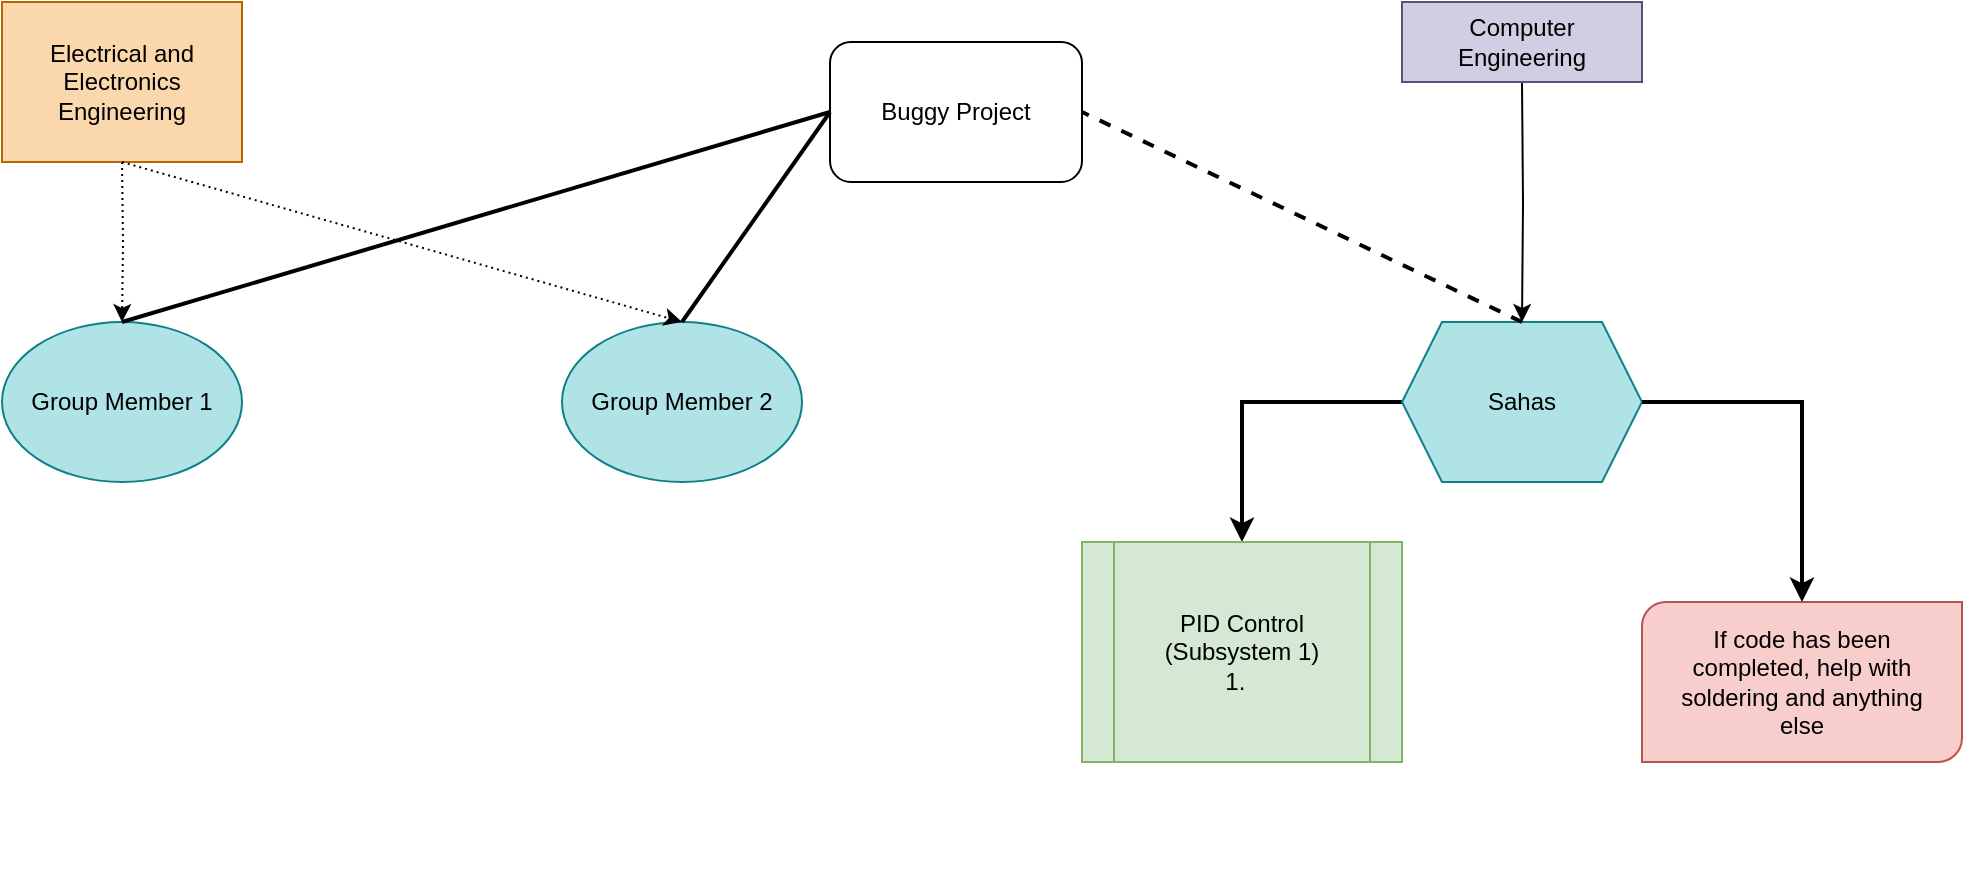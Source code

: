 <mxfile version="26.0.10">
  <diagram name="Page-1" id="J4CJnYwnqYzhdIzYwqaj">
    <mxGraphModel dx="2220" dy="744" grid="1" gridSize="10" guides="1" tooltips="1" connect="1" arrows="1" fold="1" page="1" pageScale="1" pageWidth="827" pageHeight="1169" math="0" shadow="0">
      <root>
        <mxCell id="0" />
        <mxCell id="1" parent="0" />
        <mxCell id="t-zZ-C6quUxlDi69plBM-1" value="Buggy Project" style="rounded=1;whiteSpace=wrap;html=1;" parent="1" vertex="1">
          <mxGeometry x="354" y="80" width="126" height="70" as="geometry" />
        </mxCell>
        <mxCell id="t-zZ-C6quUxlDi69plBM-2" value="Group Member 1" style="ellipse;whiteSpace=wrap;html=1;fillColor=#b0e3e6;strokeColor=#0e8088;" parent="1" vertex="1">
          <mxGeometry x="-60" y="220" width="120" height="80" as="geometry" />
        </mxCell>
        <mxCell id="t-zZ-C6quUxlDi69plBM-3" value="Group Member 2" style="ellipse;whiteSpace=wrap;html=1;fillColor=#b0e3e6;strokeColor=#0e8088;" parent="1" vertex="1">
          <mxGeometry x="220" y="220" width="120" height="80" as="geometry" />
        </mxCell>
        <mxCell id="t-zZ-C6quUxlDi69plBM-25" style="edgeStyle=orthogonalEdgeStyle;rounded=0;orthogonalLoop=1;jettySize=auto;html=1;exitX=0;exitY=0.5;exitDx=0;exitDy=0;entryX=0.5;entryY=0;entryDx=0;entryDy=0;strokeWidth=2;" parent="1" source="t-zZ-C6quUxlDi69plBM-6" target="t-zZ-C6quUxlDi69plBM-35" edge="1">
          <mxGeometry relative="1" as="geometry">
            <mxPoint x="460" y="270" as="targetPoint" />
            <Array as="points">
              <mxPoint x="560" y="260" />
            </Array>
            <mxPoint x="640" y="230" as="sourcePoint" />
          </mxGeometry>
        </mxCell>
        <mxCell id="t-zZ-C6quUxlDi69plBM-6" value="Sahas" style="shape=hexagon;perimeter=hexagonPerimeter2;whiteSpace=wrap;html=1;fixedSize=1;fillColor=#b0e3e6;strokeColor=#0e8088;" parent="1" vertex="1">
          <mxGeometry x="640" y="220" width="120" height="80" as="geometry" />
        </mxCell>
        <mxCell id="t-zZ-C6quUxlDi69plBM-7" value="" style="endArrow=none;html=1;rounded=0;exitX=0.5;exitY=0;exitDx=0;exitDy=0;entryX=0;entryY=0.5;entryDx=0;entryDy=0;strokeWidth=2;" parent="1" source="t-zZ-C6quUxlDi69plBM-3" target="t-zZ-C6quUxlDi69plBM-1" edge="1">
          <mxGeometry width="50" height="50" relative="1" as="geometry">
            <mxPoint x="304" y="200" as="sourcePoint" />
            <mxPoint x="354" y="120" as="targetPoint" />
          </mxGeometry>
        </mxCell>
        <mxCell id="t-zZ-C6quUxlDi69plBM-8" value="" style="endArrow=none;html=1;rounded=0;exitX=0;exitY=0.5;exitDx=0;exitDy=0;entryX=0.5;entryY=0;entryDx=0;entryDy=0;strokeWidth=2;" parent="1" source="t-zZ-C6quUxlDi69plBM-1" target="t-zZ-C6quUxlDi69plBM-2" edge="1">
          <mxGeometry width="50" height="50" relative="1" as="geometry">
            <mxPoint x="390" y="260" as="sourcePoint" />
            <mxPoint x="390" y="310" as="targetPoint" />
          </mxGeometry>
        </mxCell>
        <mxCell id="t-zZ-C6quUxlDi69plBM-10" value="" style="endArrow=none;dashed=1;html=1;rounded=0;entryX=1;entryY=0.5;entryDx=0;entryDy=0;exitX=0.5;exitY=0;exitDx=0;exitDy=0;strokeWidth=2;" parent="1" source="t-zZ-C6quUxlDi69plBM-6" target="t-zZ-C6quUxlDi69plBM-1" edge="1">
          <mxGeometry width="50" height="50" relative="1" as="geometry">
            <mxPoint x="390" y="260" as="sourcePoint" />
            <mxPoint x="440" y="210" as="targetPoint" />
          </mxGeometry>
        </mxCell>
        <mxCell id="t-zZ-C6quUxlDi69plBM-35" value="&lt;div&gt;PID Control (Subsystem 1)&lt;/div&gt;&lt;div&gt;&lt;div&gt;1.&amp;nbsp;&amp;nbsp;&lt;/div&gt;&lt;/div&gt;" style="shape=process;whiteSpace=wrap;html=1;backgroundOutline=1;fillColor=#d5e8d4;strokeColor=#82b366;" parent="1" vertex="1">
          <mxGeometry x="480" y="330" width="160" height="110" as="geometry" />
        </mxCell>
        <mxCell id="t-zZ-C6quUxlDi69plBM-38" style="edgeStyle=orthogonalEdgeStyle;rounded=0;orthogonalLoop=1;jettySize=auto;html=1;exitX=0.5;exitY=1;exitDx=0;exitDy=0;" parent="1" edge="1">
          <mxGeometry relative="1" as="geometry">
            <mxPoint x="920" y="490" as="sourcePoint" />
            <mxPoint x="920" y="490" as="targetPoint" />
          </mxGeometry>
        </mxCell>
        <mxCell id="t-zZ-C6quUxlDi69plBM-43" value="" style="verticalLabelPosition=bottom;verticalAlign=top;html=1;shape=mxgraph.basic.diag_round_rect;dx=6;whiteSpace=wrap;fillColor=#f8cecc;strokeColor=#b85450;" parent="1" vertex="1">
          <mxGeometry x="760" y="360" width="160" height="80" as="geometry" />
        </mxCell>
        <mxCell id="t-zZ-C6quUxlDi69plBM-45" value="If code has been completed, help with soldering and anything else" style="text;html=1;align=center;verticalAlign=middle;whiteSpace=wrap;rounded=0;" parent="1" vertex="1">
          <mxGeometry x="770" y="370" width="140" height="60" as="geometry" />
        </mxCell>
        <mxCell id="t-zZ-C6quUxlDi69plBM-49" style="edgeStyle=orthogonalEdgeStyle;rounded=0;orthogonalLoop=1;jettySize=auto;html=1;exitX=0.5;exitY=1;exitDx=0;exitDy=0;entryX=0.5;entryY=0;entryDx=0;entryDy=0;" parent="1" target="t-zZ-C6quUxlDi69plBM-6" edge="1">
          <mxGeometry relative="1" as="geometry">
            <mxPoint x="780" y="220" as="targetPoint" />
            <mxPoint x="700.0" y="100" as="sourcePoint" />
          </mxGeometry>
        </mxCell>
        <mxCell id="t-zZ-C6quUxlDi69plBM-48" value="Computer Engineering" style="rounded=0;whiteSpace=wrap;html=1;fillColor=#d0cee2;strokeColor=#56517e;" parent="1" vertex="1">
          <mxGeometry x="640" y="60" width="120" height="40" as="geometry" />
        </mxCell>
        <mxCell id="t-zZ-C6quUxlDi69plBM-51" style="edgeStyle=orthogonalEdgeStyle;rounded=0;orthogonalLoop=1;jettySize=auto;html=1;exitX=0.5;exitY=1;exitDx=0;exitDy=0;dashed=1;dashPattern=1 2;" parent="1" target="t-zZ-C6quUxlDi69plBM-2" edge="1">
          <mxGeometry relative="1" as="geometry">
            <mxPoint y="140" as="sourcePoint" />
          </mxGeometry>
        </mxCell>
        <mxCell id="t-zZ-C6quUxlDi69plBM-50" value="Electrical and Electronics Engineering" style="rounded=0;whiteSpace=wrap;html=1;fillColor=#fad7ac;strokeColor=#b46504;" parent="1" vertex="1">
          <mxGeometry x="-60" y="60" width="120" height="80" as="geometry" />
        </mxCell>
        <mxCell id="t-zZ-C6quUxlDi69plBM-55" value="" style="endArrow=classic;startArrow=none;html=1;rounded=0;exitX=0.5;exitY=1;exitDx=0;exitDy=0;dashed=1;dashPattern=1 2;startFill=0;" parent="1" edge="1">
          <mxGeometry width="50" height="50" relative="1" as="geometry">
            <mxPoint y="140" as="sourcePoint" />
            <mxPoint x="280" y="220" as="targetPoint" />
          </mxGeometry>
        </mxCell>
        <mxCell id="lNO24yOVD0h_z-2jK7jt-5" style="edgeStyle=orthogonalEdgeStyle;rounded=0;orthogonalLoop=1;jettySize=auto;html=1;exitX=1;exitY=0.5;exitDx=0;exitDy=0;entryX=0.5;entryY=0;entryDx=0;entryDy=0;entryPerimeter=0;strokeWidth=2;" edge="1" parent="1" source="t-zZ-C6quUxlDi69plBM-6" target="t-zZ-C6quUxlDi69plBM-43">
          <mxGeometry relative="1" as="geometry" />
        </mxCell>
      </root>
    </mxGraphModel>
  </diagram>
</mxfile>
